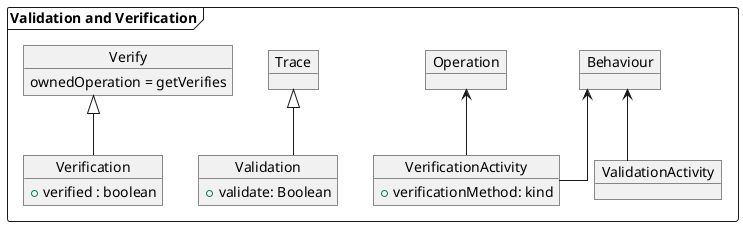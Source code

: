 @startuml vandvprofile

skinparam Linetype ortho

frame "Validation and Verification" {
    
    object Behaviour
    object ValidationActivity
    object VerificationActivity {
        +verificationMethod: kind
    }
    object Operation
    object Trace
    object Validation {
        +validate: Boolean
    }
    object Verify {
        ownedOperation = getVerifies
    }
    object Verification {
        +verified : boolean
    }

    Behaviour <-- ValidationActivity
    Behaviour <-- VerificationActivity
    Operation <-- VerificationActivity

    Trace ^-- Validation

    Verify ^-- Verification
}

@enduml